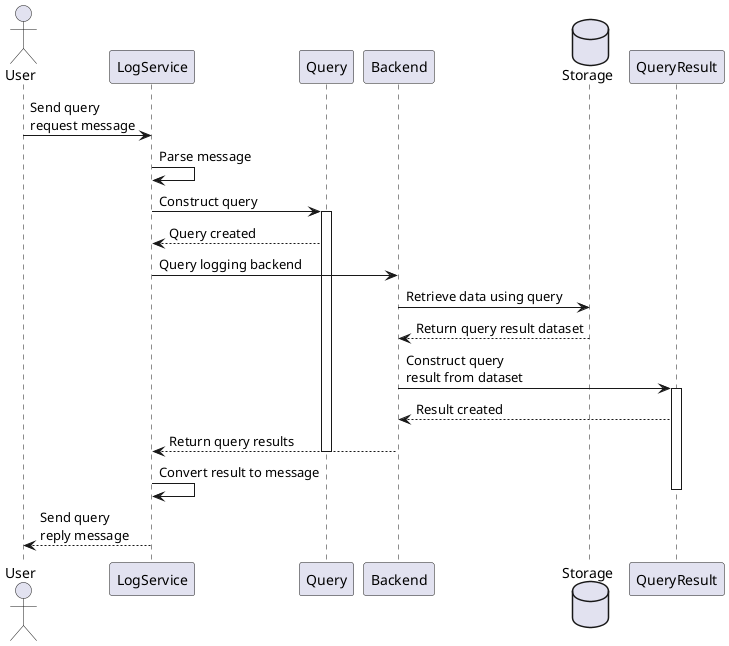 @startuml

actor User
participant LogService
participant Query
participant Backend
database Storage
participant QueryResult

User -> LogService : Send query\nrequest message
LogService -> LogService : Parse message
LogService -> Query : Construct query
activate Query
Query --> LogService : Query created
LogService -> Backend : Query logging backend
Backend -> Storage : Retrieve data using query
Storage --> Backend : Return query result dataset
Backend -> QueryResult : Construct query\nresult from dataset
activate QueryResult
QueryResult --> Backend : Result created
Backend --> LogService : Return query results
deactivate Query
LogService -> LogService : Convert result to message
deactivate QueryResult
LogService --> User : Send query\nreply message

@enduml
